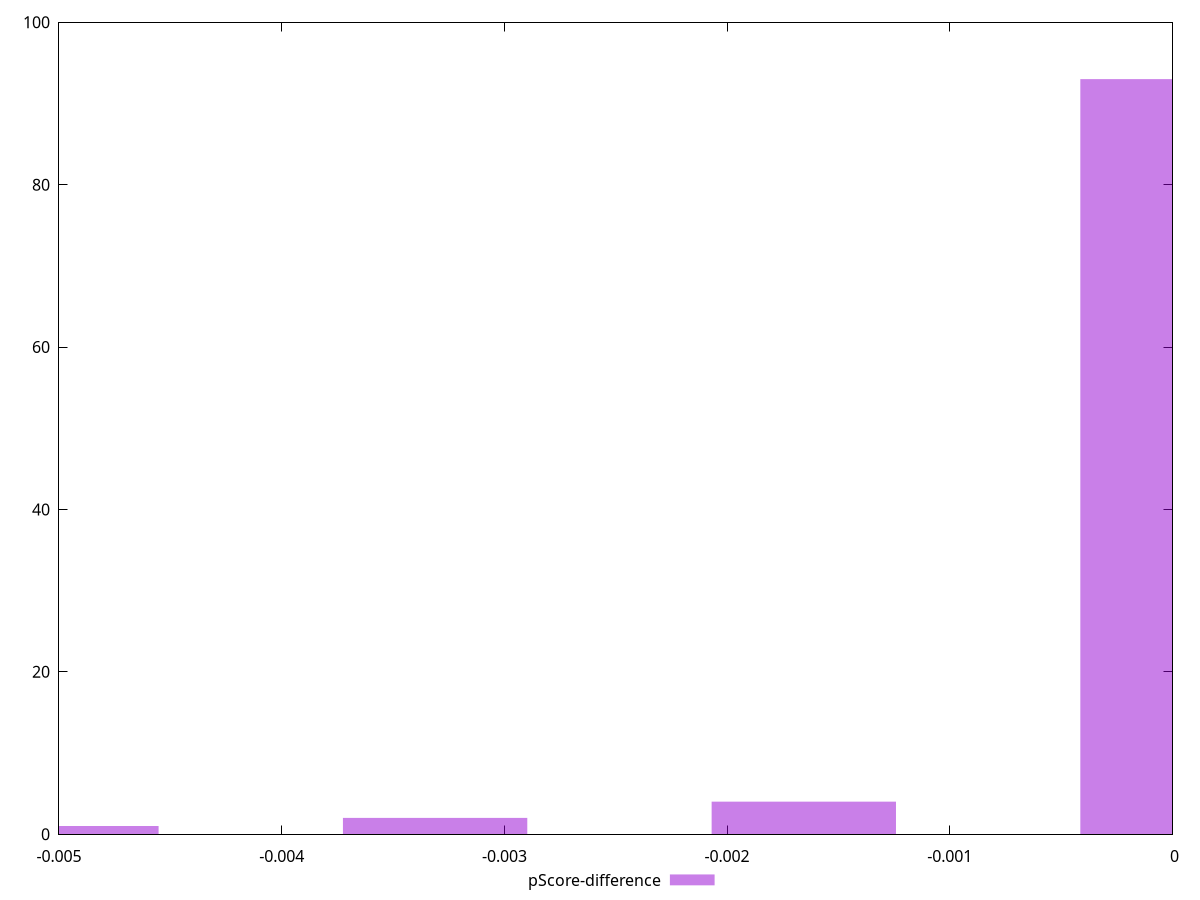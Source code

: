 reset

$pScoreDifference <<EOF
0 93
-0.003311147283076494 2
-0.001655573641538247 4
-0.0049667209246147415 1
EOF

set key outside below
set boxwidth 0.0008277868207691235
set xrange [-0.0050000000000000044:0]
set yrange [0:100]
set trange [0:100]
set style fill transparent solid 0.5 noborder
set terminal svg size 640, 490 enhanced background rgb 'white'
set output "reports/report_00033_2021-03-01T14-23-16.841Z/uses-http2/samples/astro-cached/pScore-difference/histogram.svg"

plot $pScoreDifference title "pScore-difference" with boxes

reset
